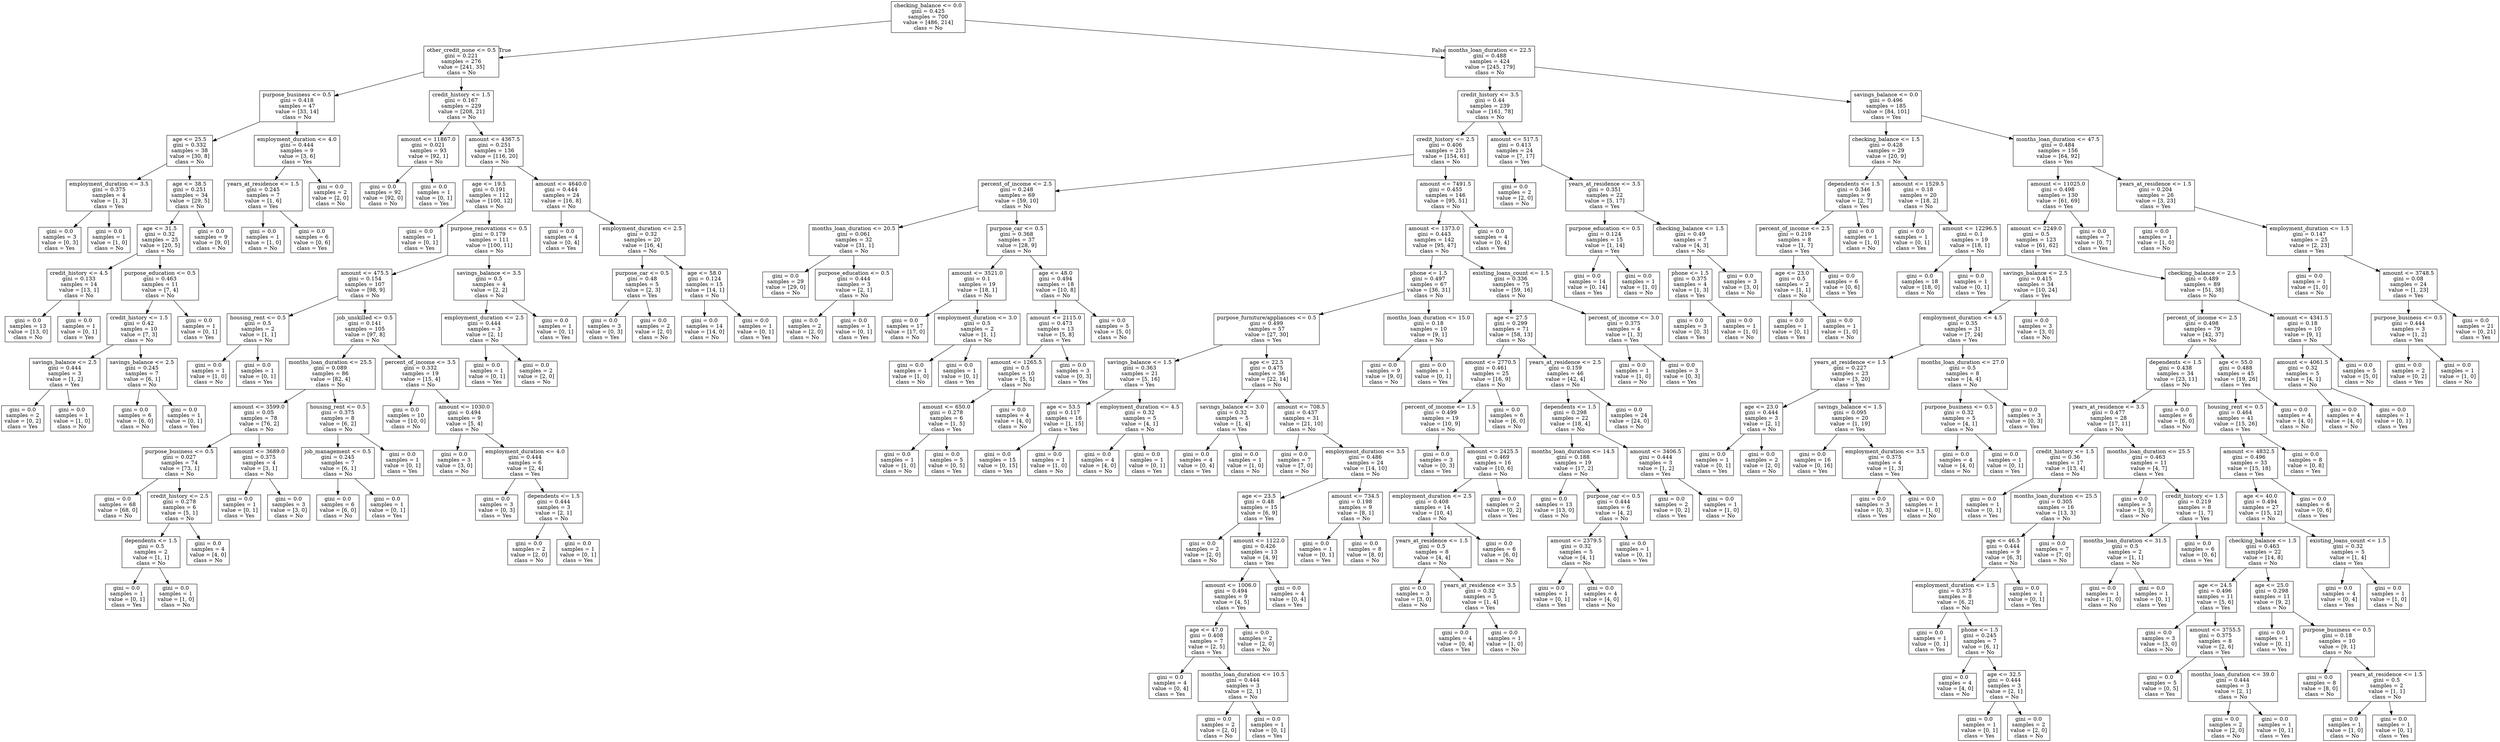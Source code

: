 digraph Tree {
node [shape=box] ;
0 [label="checking_balance <= 0.0\ngini = 0.425\nsamples = 700\nvalue = [486, 214]\nclass = No"] ;
1 [label="other_credit_none <= 0.5\ngini = 0.221\nsamples = 276\nvalue = [241, 35]\nclass = No"] ;
0 -> 1 [labeldistance=2.5, labelangle=45, headlabel="True"] ;
2 [label="purpose_business <= 0.5\ngini = 0.418\nsamples = 47\nvalue = [33, 14]\nclass = No"] ;
1 -> 2 ;
3 [label="age <= 25.5\ngini = 0.332\nsamples = 38\nvalue = [30, 8]\nclass = No"] ;
2 -> 3 ;
4 [label="employment_duration <= 3.5\ngini = 0.375\nsamples = 4\nvalue = [1, 3]\nclass = Yes"] ;
3 -> 4 ;
5 [label="gini = 0.0\nsamples = 3\nvalue = [0, 3]\nclass = Yes"] ;
4 -> 5 ;
6 [label="gini = 0.0\nsamples = 1\nvalue = [1, 0]\nclass = No"] ;
4 -> 6 ;
7 [label="age <= 38.5\ngini = 0.251\nsamples = 34\nvalue = [29, 5]\nclass = No"] ;
3 -> 7 ;
8 [label="age <= 31.5\ngini = 0.32\nsamples = 25\nvalue = [20, 5]\nclass = No"] ;
7 -> 8 ;
9 [label="credit_history <= 4.5\ngini = 0.133\nsamples = 14\nvalue = [13, 1]\nclass = No"] ;
8 -> 9 ;
10 [label="gini = 0.0\nsamples = 13\nvalue = [13, 0]\nclass = No"] ;
9 -> 10 ;
11 [label="gini = 0.0\nsamples = 1\nvalue = [0, 1]\nclass = Yes"] ;
9 -> 11 ;
12 [label="purpose_education <= 0.5\ngini = 0.463\nsamples = 11\nvalue = [7, 4]\nclass = No"] ;
8 -> 12 ;
13 [label="credit_history <= 1.5\ngini = 0.42\nsamples = 10\nvalue = [7, 3]\nclass = No"] ;
12 -> 13 ;
14 [label="savings_balance <= 2.5\ngini = 0.444\nsamples = 3\nvalue = [1, 2]\nclass = Yes"] ;
13 -> 14 ;
15 [label="gini = 0.0\nsamples = 2\nvalue = [0, 2]\nclass = Yes"] ;
14 -> 15 ;
16 [label="gini = 0.0\nsamples = 1\nvalue = [1, 0]\nclass = No"] ;
14 -> 16 ;
17 [label="savings_balance <= 2.5\ngini = 0.245\nsamples = 7\nvalue = [6, 1]\nclass = No"] ;
13 -> 17 ;
18 [label="gini = 0.0\nsamples = 6\nvalue = [6, 0]\nclass = No"] ;
17 -> 18 ;
19 [label="gini = 0.0\nsamples = 1\nvalue = [0, 1]\nclass = Yes"] ;
17 -> 19 ;
20 [label="gini = 0.0\nsamples = 1\nvalue = [0, 1]\nclass = Yes"] ;
12 -> 20 ;
21 [label="gini = 0.0\nsamples = 9\nvalue = [9, 0]\nclass = No"] ;
7 -> 21 ;
22 [label="employment_duration <= 4.0\ngini = 0.444\nsamples = 9\nvalue = [3, 6]\nclass = Yes"] ;
2 -> 22 ;
23 [label="years_at_residence <= 1.5\ngini = 0.245\nsamples = 7\nvalue = [1, 6]\nclass = Yes"] ;
22 -> 23 ;
24 [label="gini = 0.0\nsamples = 1\nvalue = [1, 0]\nclass = No"] ;
23 -> 24 ;
25 [label="gini = 0.0\nsamples = 6\nvalue = [0, 6]\nclass = Yes"] ;
23 -> 25 ;
26 [label="gini = 0.0\nsamples = 2\nvalue = [2, 0]\nclass = No"] ;
22 -> 26 ;
27 [label="credit_history <= 1.5\ngini = 0.167\nsamples = 229\nvalue = [208, 21]\nclass = No"] ;
1 -> 27 ;
28 [label="amount <= 11867.0\ngini = 0.021\nsamples = 93\nvalue = [92, 1]\nclass = No"] ;
27 -> 28 ;
29 [label="gini = 0.0\nsamples = 92\nvalue = [92, 0]\nclass = No"] ;
28 -> 29 ;
30 [label="gini = 0.0\nsamples = 1\nvalue = [0, 1]\nclass = Yes"] ;
28 -> 30 ;
31 [label="amount <= 4367.5\ngini = 0.251\nsamples = 136\nvalue = [116, 20]\nclass = No"] ;
27 -> 31 ;
32 [label="age <= 19.5\ngini = 0.191\nsamples = 112\nvalue = [100, 12]\nclass = No"] ;
31 -> 32 ;
33 [label="gini = 0.0\nsamples = 1\nvalue = [0, 1]\nclass = Yes"] ;
32 -> 33 ;
34 [label="purpose_renovations <= 0.5\ngini = 0.179\nsamples = 111\nvalue = [100, 11]\nclass = No"] ;
32 -> 34 ;
35 [label="amount <= 475.5\ngini = 0.154\nsamples = 107\nvalue = [98, 9]\nclass = No"] ;
34 -> 35 ;
36 [label="housing_rent <= 0.5\ngini = 0.5\nsamples = 2\nvalue = [1, 1]\nclass = No"] ;
35 -> 36 ;
37 [label="gini = 0.0\nsamples = 1\nvalue = [1, 0]\nclass = No"] ;
36 -> 37 ;
38 [label="gini = 0.0\nsamples = 1\nvalue = [0, 1]\nclass = Yes"] ;
36 -> 38 ;
39 [label="job_unskilled <= 0.5\ngini = 0.141\nsamples = 105\nvalue = [97, 8]\nclass = No"] ;
35 -> 39 ;
40 [label="months_loan_duration <= 25.5\ngini = 0.089\nsamples = 86\nvalue = [82, 4]\nclass = No"] ;
39 -> 40 ;
41 [label="amount <= 3599.0\ngini = 0.05\nsamples = 78\nvalue = [76, 2]\nclass = No"] ;
40 -> 41 ;
42 [label="purpose_business <= 0.5\ngini = 0.027\nsamples = 74\nvalue = [73, 1]\nclass = No"] ;
41 -> 42 ;
43 [label="gini = 0.0\nsamples = 68\nvalue = [68, 0]\nclass = No"] ;
42 -> 43 ;
44 [label="credit_history <= 2.5\ngini = 0.278\nsamples = 6\nvalue = [5, 1]\nclass = No"] ;
42 -> 44 ;
45 [label="dependents <= 1.5\ngini = 0.5\nsamples = 2\nvalue = [1, 1]\nclass = No"] ;
44 -> 45 ;
46 [label="gini = 0.0\nsamples = 1\nvalue = [0, 1]\nclass = Yes"] ;
45 -> 46 ;
47 [label="gini = 0.0\nsamples = 1\nvalue = [1, 0]\nclass = No"] ;
45 -> 47 ;
48 [label="gini = 0.0\nsamples = 4\nvalue = [4, 0]\nclass = No"] ;
44 -> 48 ;
49 [label="amount <= 3689.0\ngini = 0.375\nsamples = 4\nvalue = [3, 1]\nclass = No"] ;
41 -> 49 ;
50 [label="gini = 0.0\nsamples = 1\nvalue = [0, 1]\nclass = Yes"] ;
49 -> 50 ;
51 [label="gini = 0.0\nsamples = 3\nvalue = [3, 0]\nclass = No"] ;
49 -> 51 ;
52 [label="housing_rent <= 0.5\ngini = 0.375\nsamples = 8\nvalue = [6, 2]\nclass = No"] ;
40 -> 52 ;
53 [label="job_management <= 0.5\ngini = 0.245\nsamples = 7\nvalue = [6, 1]\nclass = No"] ;
52 -> 53 ;
54 [label="gini = 0.0\nsamples = 6\nvalue = [6, 0]\nclass = No"] ;
53 -> 54 ;
55 [label="gini = 0.0\nsamples = 1\nvalue = [0, 1]\nclass = Yes"] ;
53 -> 55 ;
56 [label="gini = 0.0\nsamples = 1\nvalue = [0, 1]\nclass = Yes"] ;
52 -> 56 ;
57 [label="percent_of_income <= 3.5\ngini = 0.332\nsamples = 19\nvalue = [15, 4]\nclass = No"] ;
39 -> 57 ;
58 [label="gini = 0.0\nsamples = 10\nvalue = [10, 0]\nclass = No"] ;
57 -> 58 ;
59 [label="amount <= 1030.0\ngini = 0.494\nsamples = 9\nvalue = [5, 4]\nclass = No"] ;
57 -> 59 ;
60 [label="gini = 0.0\nsamples = 3\nvalue = [3, 0]\nclass = No"] ;
59 -> 60 ;
61 [label="employment_duration <= 4.0\ngini = 0.444\nsamples = 6\nvalue = [2, 4]\nclass = Yes"] ;
59 -> 61 ;
62 [label="gini = 0.0\nsamples = 3\nvalue = [0, 3]\nclass = Yes"] ;
61 -> 62 ;
63 [label="dependents <= 1.5\ngini = 0.444\nsamples = 3\nvalue = [2, 1]\nclass = No"] ;
61 -> 63 ;
64 [label="gini = 0.0\nsamples = 2\nvalue = [2, 0]\nclass = No"] ;
63 -> 64 ;
65 [label="gini = 0.0\nsamples = 1\nvalue = [0, 1]\nclass = Yes"] ;
63 -> 65 ;
66 [label="savings_balance <= 3.5\ngini = 0.5\nsamples = 4\nvalue = [2, 2]\nclass = No"] ;
34 -> 66 ;
67 [label="employment_duration <= 2.5\ngini = 0.444\nsamples = 3\nvalue = [2, 1]\nclass = No"] ;
66 -> 67 ;
68 [label="gini = 0.0\nsamples = 1\nvalue = [0, 1]\nclass = Yes"] ;
67 -> 68 ;
69 [label="gini = 0.0\nsamples = 2\nvalue = [2, 0]\nclass = No"] ;
67 -> 69 ;
70 [label="gini = 0.0\nsamples = 1\nvalue = [0, 1]\nclass = Yes"] ;
66 -> 70 ;
71 [label="amount <= 4640.0\ngini = 0.444\nsamples = 24\nvalue = [16, 8]\nclass = No"] ;
31 -> 71 ;
72 [label="gini = 0.0\nsamples = 4\nvalue = [0, 4]\nclass = Yes"] ;
71 -> 72 ;
73 [label="employment_duration <= 2.5\ngini = 0.32\nsamples = 20\nvalue = [16, 4]\nclass = No"] ;
71 -> 73 ;
74 [label="purpose_car <= 0.5\ngini = 0.48\nsamples = 5\nvalue = [2, 3]\nclass = Yes"] ;
73 -> 74 ;
75 [label="gini = 0.0\nsamples = 3\nvalue = [0, 3]\nclass = Yes"] ;
74 -> 75 ;
76 [label="gini = 0.0\nsamples = 2\nvalue = [2, 0]\nclass = No"] ;
74 -> 76 ;
77 [label="age <= 58.0\ngini = 0.124\nsamples = 15\nvalue = [14, 1]\nclass = No"] ;
73 -> 77 ;
78 [label="gini = 0.0\nsamples = 14\nvalue = [14, 0]\nclass = No"] ;
77 -> 78 ;
79 [label="gini = 0.0\nsamples = 1\nvalue = [0, 1]\nclass = Yes"] ;
77 -> 79 ;
80 [label="months_loan_duration <= 22.5\ngini = 0.488\nsamples = 424\nvalue = [245, 179]\nclass = No"] ;
0 -> 80 [labeldistance=2.5, labelangle=-45, headlabel="False"] ;
81 [label="credit_history <= 3.5\ngini = 0.44\nsamples = 239\nvalue = [161, 78]\nclass = No"] ;
80 -> 81 ;
82 [label="credit_history <= 2.5\ngini = 0.406\nsamples = 215\nvalue = [154, 61]\nclass = No"] ;
81 -> 82 ;
83 [label="percent_of_income <= 2.5\ngini = 0.248\nsamples = 69\nvalue = [59, 10]\nclass = No"] ;
82 -> 83 ;
84 [label="months_loan_duration <= 20.5\ngini = 0.061\nsamples = 32\nvalue = [31, 1]\nclass = No"] ;
83 -> 84 ;
85 [label="gini = 0.0\nsamples = 29\nvalue = [29, 0]\nclass = No"] ;
84 -> 85 ;
86 [label="purpose_education <= 0.5\ngini = 0.444\nsamples = 3\nvalue = [2, 1]\nclass = No"] ;
84 -> 86 ;
87 [label="gini = 0.0\nsamples = 2\nvalue = [2, 0]\nclass = No"] ;
86 -> 87 ;
88 [label="gini = 0.0\nsamples = 1\nvalue = [0, 1]\nclass = Yes"] ;
86 -> 88 ;
89 [label="purpose_car <= 0.5\ngini = 0.368\nsamples = 37\nvalue = [28, 9]\nclass = No"] ;
83 -> 89 ;
90 [label="amount <= 3521.0\ngini = 0.1\nsamples = 19\nvalue = [18, 1]\nclass = No"] ;
89 -> 90 ;
91 [label="gini = 0.0\nsamples = 17\nvalue = [17, 0]\nclass = No"] ;
90 -> 91 ;
92 [label="employment_duration <= 3.0\ngini = 0.5\nsamples = 2\nvalue = [1, 1]\nclass = No"] ;
90 -> 92 ;
93 [label="gini = 0.0\nsamples = 1\nvalue = [1, 0]\nclass = No"] ;
92 -> 93 ;
94 [label="gini = 0.0\nsamples = 1\nvalue = [0, 1]\nclass = Yes"] ;
92 -> 94 ;
95 [label="age <= 48.0\ngini = 0.494\nsamples = 18\nvalue = [10, 8]\nclass = No"] ;
89 -> 95 ;
96 [label="amount <= 2115.0\ngini = 0.473\nsamples = 13\nvalue = [5, 8]\nclass = Yes"] ;
95 -> 96 ;
97 [label="amount <= 1265.5\ngini = 0.5\nsamples = 10\nvalue = [5, 5]\nclass = No"] ;
96 -> 97 ;
98 [label="amount <= 650.0\ngini = 0.278\nsamples = 6\nvalue = [1, 5]\nclass = Yes"] ;
97 -> 98 ;
99 [label="gini = 0.0\nsamples = 1\nvalue = [1, 0]\nclass = No"] ;
98 -> 99 ;
100 [label="gini = 0.0\nsamples = 5\nvalue = [0, 5]\nclass = Yes"] ;
98 -> 100 ;
101 [label="gini = 0.0\nsamples = 4\nvalue = [4, 0]\nclass = No"] ;
97 -> 101 ;
102 [label="gini = 0.0\nsamples = 3\nvalue = [0, 3]\nclass = Yes"] ;
96 -> 102 ;
103 [label="gini = 0.0\nsamples = 5\nvalue = [5, 0]\nclass = No"] ;
95 -> 103 ;
104 [label="amount <= 7491.5\ngini = 0.455\nsamples = 146\nvalue = [95, 51]\nclass = No"] ;
82 -> 104 ;
105 [label="amount <= 1373.0\ngini = 0.443\nsamples = 142\nvalue = [95, 47]\nclass = No"] ;
104 -> 105 ;
106 [label="phone <= 1.5\ngini = 0.497\nsamples = 67\nvalue = [36, 31]\nclass = No"] ;
105 -> 106 ;
107 [label="purpose_furniture/appliances <= 0.5\ngini = 0.499\nsamples = 57\nvalue = [27, 30]\nclass = Yes"] ;
106 -> 107 ;
108 [label="savings_balance <= 1.5\ngini = 0.363\nsamples = 21\nvalue = [5, 16]\nclass = Yes"] ;
107 -> 108 ;
109 [label="age <= 53.5\ngini = 0.117\nsamples = 16\nvalue = [1, 15]\nclass = Yes"] ;
108 -> 109 ;
110 [label="gini = 0.0\nsamples = 15\nvalue = [0, 15]\nclass = Yes"] ;
109 -> 110 ;
111 [label="gini = 0.0\nsamples = 1\nvalue = [1, 0]\nclass = No"] ;
109 -> 111 ;
112 [label="employment_duration <= 4.5\ngini = 0.32\nsamples = 5\nvalue = [4, 1]\nclass = No"] ;
108 -> 112 ;
113 [label="gini = 0.0\nsamples = 4\nvalue = [4, 0]\nclass = No"] ;
112 -> 113 ;
114 [label="gini = 0.0\nsamples = 1\nvalue = [0, 1]\nclass = Yes"] ;
112 -> 114 ;
115 [label="age <= 22.5\ngini = 0.475\nsamples = 36\nvalue = [22, 14]\nclass = No"] ;
107 -> 115 ;
116 [label="savings_balance <= 3.0\ngini = 0.32\nsamples = 5\nvalue = [1, 4]\nclass = Yes"] ;
115 -> 116 ;
117 [label="gini = 0.0\nsamples = 4\nvalue = [0, 4]\nclass = Yes"] ;
116 -> 117 ;
118 [label="gini = 0.0\nsamples = 1\nvalue = [1, 0]\nclass = No"] ;
116 -> 118 ;
119 [label="amount <= 708.5\ngini = 0.437\nsamples = 31\nvalue = [21, 10]\nclass = No"] ;
115 -> 119 ;
120 [label="gini = 0.0\nsamples = 7\nvalue = [7, 0]\nclass = No"] ;
119 -> 120 ;
121 [label="employment_duration <= 3.5\ngini = 0.486\nsamples = 24\nvalue = [14, 10]\nclass = No"] ;
119 -> 121 ;
122 [label="age <= 23.5\ngini = 0.48\nsamples = 15\nvalue = [6, 9]\nclass = Yes"] ;
121 -> 122 ;
123 [label="gini = 0.0\nsamples = 2\nvalue = [2, 0]\nclass = No"] ;
122 -> 123 ;
124 [label="amount <= 1122.0\ngini = 0.426\nsamples = 13\nvalue = [4, 9]\nclass = Yes"] ;
122 -> 124 ;
125 [label="amount <= 1006.0\ngini = 0.494\nsamples = 9\nvalue = [4, 5]\nclass = Yes"] ;
124 -> 125 ;
126 [label="age <= 47.0\ngini = 0.408\nsamples = 7\nvalue = [2, 5]\nclass = Yes"] ;
125 -> 126 ;
127 [label="gini = 0.0\nsamples = 4\nvalue = [0, 4]\nclass = Yes"] ;
126 -> 127 ;
128 [label="months_loan_duration <= 10.5\ngini = 0.444\nsamples = 3\nvalue = [2, 1]\nclass = No"] ;
126 -> 128 ;
129 [label="gini = 0.0\nsamples = 2\nvalue = [2, 0]\nclass = No"] ;
128 -> 129 ;
130 [label="gini = 0.0\nsamples = 1\nvalue = [0, 1]\nclass = Yes"] ;
128 -> 130 ;
131 [label="gini = 0.0\nsamples = 2\nvalue = [2, 0]\nclass = No"] ;
125 -> 131 ;
132 [label="gini = 0.0\nsamples = 4\nvalue = [0, 4]\nclass = Yes"] ;
124 -> 132 ;
133 [label="amount <= 734.5\ngini = 0.198\nsamples = 9\nvalue = [8, 1]\nclass = No"] ;
121 -> 133 ;
134 [label="gini = 0.0\nsamples = 1\nvalue = [0, 1]\nclass = Yes"] ;
133 -> 134 ;
135 [label="gini = 0.0\nsamples = 8\nvalue = [8, 0]\nclass = No"] ;
133 -> 135 ;
136 [label="months_loan_duration <= 15.0\ngini = 0.18\nsamples = 10\nvalue = [9, 1]\nclass = No"] ;
106 -> 136 ;
137 [label="gini = 0.0\nsamples = 9\nvalue = [9, 0]\nclass = No"] ;
136 -> 137 ;
138 [label="gini = 0.0\nsamples = 1\nvalue = [0, 1]\nclass = Yes"] ;
136 -> 138 ;
139 [label="existing_loans_count <= 1.5\ngini = 0.336\nsamples = 75\nvalue = [59, 16]\nclass = No"] ;
105 -> 139 ;
140 [label="age <= 27.5\ngini = 0.299\nsamples = 71\nvalue = [58, 13]\nclass = No"] ;
139 -> 140 ;
141 [label="amount <= 2770.5\ngini = 0.461\nsamples = 25\nvalue = [16, 9]\nclass = No"] ;
140 -> 141 ;
142 [label="percent_of_income <= 1.5\ngini = 0.499\nsamples = 19\nvalue = [10, 9]\nclass = No"] ;
141 -> 142 ;
143 [label="gini = 0.0\nsamples = 3\nvalue = [0, 3]\nclass = Yes"] ;
142 -> 143 ;
144 [label="amount <= 2425.5\ngini = 0.469\nsamples = 16\nvalue = [10, 6]\nclass = No"] ;
142 -> 144 ;
145 [label="employment_duration <= 2.5\ngini = 0.408\nsamples = 14\nvalue = [10, 4]\nclass = No"] ;
144 -> 145 ;
146 [label="years_at_residence <= 1.5\ngini = 0.5\nsamples = 8\nvalue = [4, 4]\nclass = No"] ;
145 -> 146 ;
147 [label="gini = 0.0\nsamples = 3\nvalue = [3, 0]\nclass = No"] ;
146 -> 147 ;
148 [label="years_at_residence <= 3.5\ngini = 0.32\nsamples = 5\nvalue = [1, 4]\nclass = Yes"] ;
146 -> 148 ;
149 [label="gini = 0.0\nsamples = 4\nvalue = [0, 4]\nclass = Yes"] ;
148 -> 149 ;
150 [label="gini = 0.0\nsamples = 1\nvalue = [1, 0]\nclass = No"] ;
148 -> 150 ;
151 [label="gini = 0.0\nsamples = 6\nvalue = [6, 0]\nclass = No"] ;
145 -> 151 ;
152 [label="gini = 0.0\nsamples = 2\nvalue = [0, 2]\nclass = Yes"] ;
144 -> 152 ;
153 [label="gini = 0.0\nsamples = 6\nvalue = [6, 0]\nclass = No"] ;
141 -> 153 ;
154 [label="years_at_residence <= 2.5\ngini = 0.159\nsamples = 46\nvalue = [42, 4]\nclass = No"] ;
140 -> 154 ;
155 [label="dependents <= 1.5\ngini = 0.298\nsamples = 22\nvalue = [18, 4]\nclass = No"] ;
154 -> 155 ;
156 [label="months_loan_duration <= 14.5\ngini = 0.188\nsamples = 19\nvalue = [17, 2]\nclass = No"] ;
155 -> 156 ;
157 [label="gini = 0.0\nsamples = 13\nvalue = [13, 0]\nclass = No"] ;
156 -> 157 ;
158 [label="purpose_car <= 0.5\ngini = 0.444\nsamples = 6\nvalue = [4, 2]\nclass = No"] ;
156 -> 158 ;
159 [label="amount <= 2379.5\ngini = 0.32\nsamples = 5\nvalue = [4, 1]\nclass = No"] ;
158 -> 159 ;
160 [label="gini = 0.0\nsamples = 1\nvalue = [0, 1]\nclass = Yes"] ;
159 -> 160 ;
161 [label="gini = 0.0\nsamples = 4\nvalue = [4, 0]\nclass = No"] ;
159 -> 161 ;
162 [label="gini = 0.0\nsamples = 1\nvalue = [0, 1]\nclass = Yes"] ;
158 -> 162 ;
163 [label="amount <= 3406.5\ngini = 0.444\nsamples = 3\nvalue = [1, 2]\nclass = Yes"] ;
155 -> 163 ;
164 [label="gini = 0.0\nsamples = 2\nvalue = [0, 2]\nclass = Yes"] ;
163 -> 164 ;
165 [label="gini = 0.0\nsamples = 1\nvalue = [1, 0]\nclass = No"] ;
163 -> 165 ;
166 [label="gini = 0.0\nsamples = 24\nvalue = [24, 0]\nclass = No"] ;
154 -> 166 ;
167 [label="percent_of_income <= 3.0\ngini = 0.375\nsamples = 4\nvalue = [1, 3]\nclass = Yes"] ;
139 -> 167 ;
168 [label="gini = 0.0\nsamples = 1\nvalue = [1, 0]\nclass = No"] ;
167 -> 168 ;
169 [label="gini = 0.0\nsamples = 3\nvalue = [0, 3]\nclass = Yes"] ;
167 -> 169 ;
170 [label="gini = 0.0\nsamples = 4\nvalue = [0, 4]\nclass = Yes"] ;
104 -> 170 ;
171 [label="amount <= 517.5\ngini = 0.413\nsamples = 24\nvalue = [7, 17]\nclass = Yes"] ;
81 -> 171 ;
172 [label="gini = 0.0\nsamples = 2\nvalue = [2, 0]\nclass = No"] ;
171 -> 172 ;
173 [label="years_at_residence <= 3.5\ngini = 0.351\nsamples = 22\nvalue = [5, 17]\nclass = Yes"] ;
171 -> 173 ;
174 [label="purpose_education <= 0.5\ngini = 0.124\nsamples = 15\nvalue = [1, 14]\nclass = Yes"] ;
173 -> 174 ;
175 [label="gini = 0.0\nsamples = 14\nvalue = [0, 14]\nclass = Yes"] ;
174 -> 175 ;
176 [label="gini = 0.0\nsamples = 1\nvalue = [1, 0]\nclass = No"] ;
174 -> 176 ;
177 [label="checking_balance <= 1.5\ngini = 0.49\nsamples = 7\nvalue = [4, 3]\nclass = No"] ;
173 -> 177 ;
178 [label="phone <= 1.5\ngini = 0.375\nsamples = 4\nvalue = [1, 3]\nclass = Yes"] ;
177 -> 178 ;
179 [label="gini = 0.0\nsamples = 3\nvalue = [0, 3]\nclass = Yes"] ;
178 -> 179 ;
180 [label="gini = 0.0\nsamples = 1\nvalue = [1, 0]\nclass = No"] ;
178 -> 180 ;
181 [label="gini = 0.0\nsamples = 3\nvalue = [3, 0]\nclass = No"] ;
177 -> 181 ;
182 [label="savings_balance <= 0.0\ngini = 0.496\nsamples = 185\nvalue = [84, 101]\nclass = Yes"] ;
80 -> 182 ;
183 [label="checking_balance <= 1.5\ngini = 0.428\nsamples = 29\nvalue = [20, 9]\nclass = No"] ;
182 -> 183 ;
184 [label="dependents <= 1.5\ngini = 0.346\nsamples = 9\nvalue = [2, 7]\nclass = Yes"] ;
183 -> 184 ;
185 [label="percent_of_income <= 2.5\ngini = 0.219\nsamples = 8\nvalue = [1, 7]\nclass = Yes"] ;
184 -> 185 ;
186 [label="age <= 23.0\ngini = 0.5\nsamples = 2\nvalue = [1, 1]\nclass = No"] ;
185 -> 186 ;
187 [label="gini = 0.0\nsamples = 1\nvalue = [0, 1]\nclass = Yes"] ;
186 -> 187 ;
188 [label="gini = 0.0\nsamples = 1\nvalue = [1, 0]\nclass = No"] ;
186 -> 188 ;
189 [label="gini = 0.0\nsamples = 6\nvalue = [0, 6]\nclass = Yes"] ;
185 -> 189 ;
190 [label="gini = 0.0\nsamples = 1\nvalue = [1, 0]\nclass = No"] ;
184 -> 190 ;
191 [label="amount <= 1529.5\ngini = 0.18\nsamples = 20\nvalue = [18, 2]\nclass = No"] ;
183 -> 191 ;
192 [label="gini = 0.0\nsamples = 1\nvalue = [0, 1]\nclass = Yes"] ;
191 -> 192 ;
193 [label="amount <= 12296.5\ngini = 0.1\nsamples = 19\nvalue = [18, 1]\nclass = No"] ;
191 -> 193 ;
194 [label="gini = 0.0\nsamples = 18\nvalue = [18, 0]\nclass = No"] ;
193 -> 194 ;
195 [label="gini = 0.0\nsamples = 1\nvalue = [0, 1]\nclass = Yes"] ;
193 -> 195 ;
196 [label="months_loan_duration <= 47.5\ngini = 0.484\nsamples = 156\nvalue = [64, 92]\nclass = Yes"] ;
182 -> 196 ;
197 [label="amount <= 11025.0\ngini = 0.498\nsamples = 130\nvalue = [61, 69]\nclass = Yes"] ;
196 -> 197 ;
198 [label="amount <= 2249.0\ngini = 0.5\nsamples = 123\nvalue = [61, 62]\nclass = Yes"] ;
197 -> 198 ;
199 [label="savings_balance <= 2.5\ngini = 0.415\nsamples = 34\nvalue = [10, 24]\nclass = Yes"] ;
198 -> 199 ;
200 [label="employment_duration <= 4.5\ngini = 0.35\nsamples = 31\nvalue = [7, 24]\nclass = Yes"] ;
199 -> 200 ;
201 [label="years_at_residence <= 1.5\ngini = 0.227\nsamples = 23\nvalue = [3, 20]\nclass = Yes"] ;
200 -> 201 ;
202 [label="age <= 23.0\ngini = 0.444\nsamples = 3\nvalue = [2, 1]\nclass = No"] ;
201 -> 202 ;
203 [label="gini = 0.0\nsamples = 1\nvalue = [0, 1]\nclass = Yes"] ;
202 -> 203 ;
204 [label="gini = 0.0\nsamples = 2\nvalue = [2, 0]\nclass = No"] ;
202 -> 204 ;
205 [label="savings_balance <= 1.5\ngini = 0.095\nsamples = 20\nvalue = [1, 19]\nclass = Yes"] ;
201 -> 205 ;
206 [label="gini = 0.0\nsamples = 16\nvalue = [0, 16]\nclass = Yes"] ;
205 -> 206 ;
207 [label="employment_duration <= 3.5\ngini = 0.375\nsamples = 4\nvalue = [1, 3]\nclass = Yes"] ;
205 -> 207 ;
208 [label="gini = 0.0\nsamples = 3\nvalue = [0, 3]\nclass = Yes"] ;
207 -> 208 ;
209 [label="gini = 0.0\nsamples = 1\nvalue = [1, 0]\nclass = No"] ;
207 -> 209 ;
210 [label="months_loan_duration <= 27.0\ngini = 0.5\nsamples = 8\nvalue = [4, 4]\nclass = No"] ;
200 -> 210 ;
211 [label="purpose_business <= 0.5\ngini = 0.32\nsamples = 5\nvalue = [4, 1]\nclass = No"] ;
210 -> 211 ;
212 [label="gini = 0.0\nsamples = 4\nvalue = [4, 0]\nclass = No"] ;
211 -> 212 ;
213 [label="gini = 0.0\nsamples = 1\nvalue = [0, 1]\nclass = Yes"] ;
211 -> 213 ;
214 [label="gini = 0.0\nsamples = 3\nvalue = [0, 3]\nclass = Yes"] ;
210 -> 214 ;
215 [label="gini = 0.0\nsamples = 3\nvalue = [3, 0]\nclass = No"] ;
199 -> 215 ;
216 [label="checking_balance <= 2.5\ngini = 0.489\nsamples = 89\nvalue = [51, 38]\nclass = No"] ;
198 -> 216 ;
217 [label="percent_of_income <= 2.5\ngini = 0.498\nsamples = 79\nvalue = [42, 37]\nclass = No"] ;
216 -> 217 ;
218 [label="dependents <= 1.5\ngini = 0.438\nsamples = 34\nvalue = [23, 11]\nclass = No"] ;
217 -> 218 ;
219 [label="years_at_residence <= 3.5\ngini = 0.477\nsamples = 28\nvalue = [17, 11]\nclass = No"] ;
218 -> 219 ;
220 [label="credit_history <= 1.5\ngini = 0.36\nsamples = 17\nvalue = [13, 4]\nclass = No"] ;
219 -> 220 ;
221 [label="gini = 0.0\nsamples = 1\nvalue = [0, 1]\nclass = Yes"] ;
220 -> 221 ;
222 [label="months_loan_duration <= 25.5\ngini = 0.305\nsamples = 16\nvalue = [13, 3]\nclass = No"] ;
220 -> 222 ;
223 [label="age <= 46.5\ngini = 0.444\nsamples = 9\nvalue = [6, 3]\nclass = No"] ;
222 -> 223 ;
224 [label="employment_duration <= 1.5\ngini = 0.375\nsamples = 8\nvalue = [6, 2]\nclass = No"] ;
223 -> 224 ;
225 [label="gini = 0.0\nsamples = 1\nvalue = [0, 1]\nclass = Yes"] ;
224 -> 225 ;
226 [label="phone <= 1.5\ngini = 0.245\nsamples = 7\nvalue = [6, 1]\nclass = No"] ;
224 -> 226 ;
227 [label="gini = 0.0\nsamples = 4\nvalue = [4, 0]\nclass = No"] ;
226 -> 227 ;
228 [label="age <= 32.5\ngini = 0.444\nsamples = 3\nvalue = [2, 1]\nclass = No"] ;
226 -> 228 ;
229 [label="gini = 0.0\nsamples = 1\nvalue = [0, 1]\nclass = Yes"] ;
228 -> 229 ;
230 [label="gini = 0.0\nsamples = 2\nvalue = [2, 0]\nclass = No"] ;
228 -> 230 ;
231 [label="gini = 0.0\nsamples = 1\nvalue = [0, 1]\nclass = Yes"] ;
223 -> 231 ;
232 [label="gini = 0.0\nsamples = 7\nvalue = [7, 0]\nclass = No"] ;
222 -> 232 ;
233 [label="months_loan_duration <= 25.5\ngini = 0.463\nsamples = 11\nvalue = [4, 7]\nclass = Yes"] ;
219 -> 233 ;
234 [label="gini = 0.0\nsamples = 3\nvalue = [3, 0]\nclass = No"] ;
233 -> 234 ;
235 [label="credit_history <= 1.5\ngini = 0.219\nsamples = 8\nvalue = [1, 7]\nclass = Yes"] ;
233 -> 235 ;
236 [label="months_loan_duration <= 31.5\ngini = 0.5\nsamples = 2\nvalue = [1, 1]\nclass = No"] ;
235 -> 236 ;
237 [label="gini = 0.0\nsamples = 1\nvalue = [1, 0]\nclass = No"] ;
236 -> 237 ;
238 [label="gini = 0.0\nsamples = 1\nvalue = [0, 1]\nclass = Yes"] ;
236 -> 238 ;
239 [label="gini = 0.0\nsamples = 6\nvalue = [0, 6]\nclass = Yes"] ;
235 -> 239 ;
240 [label="gini = 0.0\nsamples = 6\nvalue = [6, 0]\nclass = No"] ;
218 -> 240 ;
241 [label="age <= 55.0\ngini = 0.488\nsamples = 45\nvalue = [19, 26]\nclass = Yes"] ;
217 -> 241 ;
242 [label="housing_rent <= 0.5\ngini = 0.464\nsamples = 41\nvalue = [15, 26]\nclass = Yes"] ;
241 -> 242 ;
243 [label="amount <= 4832.5\ngini = 0.496\nsamples = 33\nvalue = [15, 18]\nclass = Yes"] ;
242 -> 243 ;
244 [label="age <= 40.0\ngini = 0.494\nsamples = 27\nvalue = [15, 12]\nclass = No"] ;
243 -> 244 ;
245 [label="checking_balance <= 1.5\ngini = 0.463\nsamples = 22\nvalue = [14, 8]\nclass = No"] ;
244 -> 245 ;
246 [label="age <= 24.5\ngini = 0.496\nsamples = 11\nvalue = [5, 6]\nclass = Yes"] ;
245 -> 246 ;
247 [label="gini = 0.0\nsamples = 3\nvalue = [3, 0]\nclass = No"] ;
246 -> 247 ;
248 [label="amount <= 3755.5\ngini = 0.375\nsamples = 8\nvalue = [2, 6]\nclass = Yes"] ;
246 -> 248 ;
249 [label="gini = 0.0\nsamples = 5\nvalue = [0, 5]\nclass = Yes"] ;
248 -> 249 ;
250 [label="months_loan_duration <= 39.0\ngini = 0.444\nsamples = 3\nvalue = [2, 1]\nclass = No"] ;
248 -> 250 ;
251 [label="gini = 0.0\nsamples = 2\nvalue = [2, 0]\nclass = No"] ;
250 -> 251 ;
252 [label="gini = 0.0\nsamples = 1\nvalue = [0, 1]\nclass = Yes"] ;
250 -> 252 ;
253 [label="age <= 25.0\ngini = 0.298\nsamples = 11\nvalue = [9, 2]\nclass = No"] ;
245 -> 253 ;
254 [label="gini = 0.0\nsamples = 1\nvalue = [0, 1]\nclass = Yes"] ;
253 -> 254 ;
255 [label="purpose_business <= 0.5\ngini = 0.18\nsamples = 10\nvalue = [9, 1]\nclass = No"] ;
253 -> 255 ;
256 [label="gini = 0.0\nsamples = 8\nvalue = [8, 0]\nclass = No"] ;
255 -> 256 ;
257 [label="years_at_residence <= 1.5\ngini = 0.5\nsamples = 2\nvalue = [1, 1]\nclass = No"] ;
255 -> 257 ;
258 [label="gini = 0.0\nsamples = 1\nvalue = [1, 0]\nclass = No"] ;
257 -> 258 ;
259 [label="gini = 0.0\nsamples = 1\nvalue = [0, 1]\nclass = Yes"] ;
257 -> 259 ;
260 [label="existing_loans_count <= 1.5\ngini = 0.32\nsamples = 5\nvalue = [1, 4]\nclass = Yes"] ;
244 -> 260 ;
261 [label="gini = 0.0\nsamples = 4\nvalue = [0, 4]\nclass = Yes"] ;
260 -> 261 ;
262 [label="gini = 0.0\nsamples = 1\nvalue = [1, 0]\nclass = No"] ;
260 -> 262 ;
263 [label="gini = 0.0\nsamples = 6\nvalue = [0, 6]\nclass = Yes"] ;
243 -> 263 ;
264 [label="gini = 0.0\nsamples = 8\nvalue = [0, 8]\nclass = Yes"] ;
242 -> 264 ;
265 [label="gini = 0.0\nsamples = 4\nvalue = [4, 0]\nclass = No"] ;
241 -> 265 ;
266 [label="amount <= 4341.5\ngini = 0.18\nsamples = 10\nvalue = [9, 1]\nclass = No"] ;
216 -> 266 ;
267 [label="amount <= 4061.5\ngini = 0.32\nsamples = 5\nvalue = [4, 1]\nclass = No"] ;
266 -> 267 ;
268 [label="gini = 0.0\nsamples = 4\nvalue = [4, 0]\nclass = No"] ;
267 -> 268 ;
269 [label="gini = 0.0\nsamples = 1\nvalue = [0, 1]\nclass = Yes"] ;
267 -> 269 ;
270 [label="gini = 0.0\nsamples = 5\nvalue = [5, 0]\nclass = No"] ;
266 -> 270 ;
271 [label="gini = 0.0\nsamples = 7\nvalue = [0, 7]\nclass = Yes"] ;
197 -> 271 ;
272 [label="years_at_residence <= 1.5\ngini = 0.204\nsamples = 26\nvalue = [3, 23]\nclass = Yes"] ;
196 -> 272 ;
273 [label="gini = 0.0\nsamples = 1\nvalue = [1, 0]\nclass = No"] ;
272 -> 273 ;
274 [label="employment_duration <= 1.5\ngini = 0.147\nsamples = 25\nvalue = [2, 23]\nclass = Yes"] ;
272 -> 274 ;
275 [label="gini = 0.0\nsamples = 1\nvalue = [1, 0]\nclass = No"] ;
274 -> 275 ;
276 [label="amount <= 3748.5\ngini = 0.08\nsamples = 24\nvalue = [1, 23]\nclass = Yes"] ;
274 -> 276 ;
277 [label="purpose_business <= 0.5\ngini = 0.444\nsamples = 3\nvalue = [1, 2]\nclass = Yes"] ;
276 -> 277 ;
278 [label="gini = 0.0\nsamples = 2\nvalue = [0, 2]\nclass = Yes"] ;
277 -> 278 ;
279 [label="gini = 0.0\nsamples = 1\nvalue = [1, 0]\nclass = No"] ;
277 -> 279 ;
280 [label="gini = 0.0\nsamples = 21\nvalue = [0, 21]\nclass = Yes"] ;
276 -> 280 ;
}